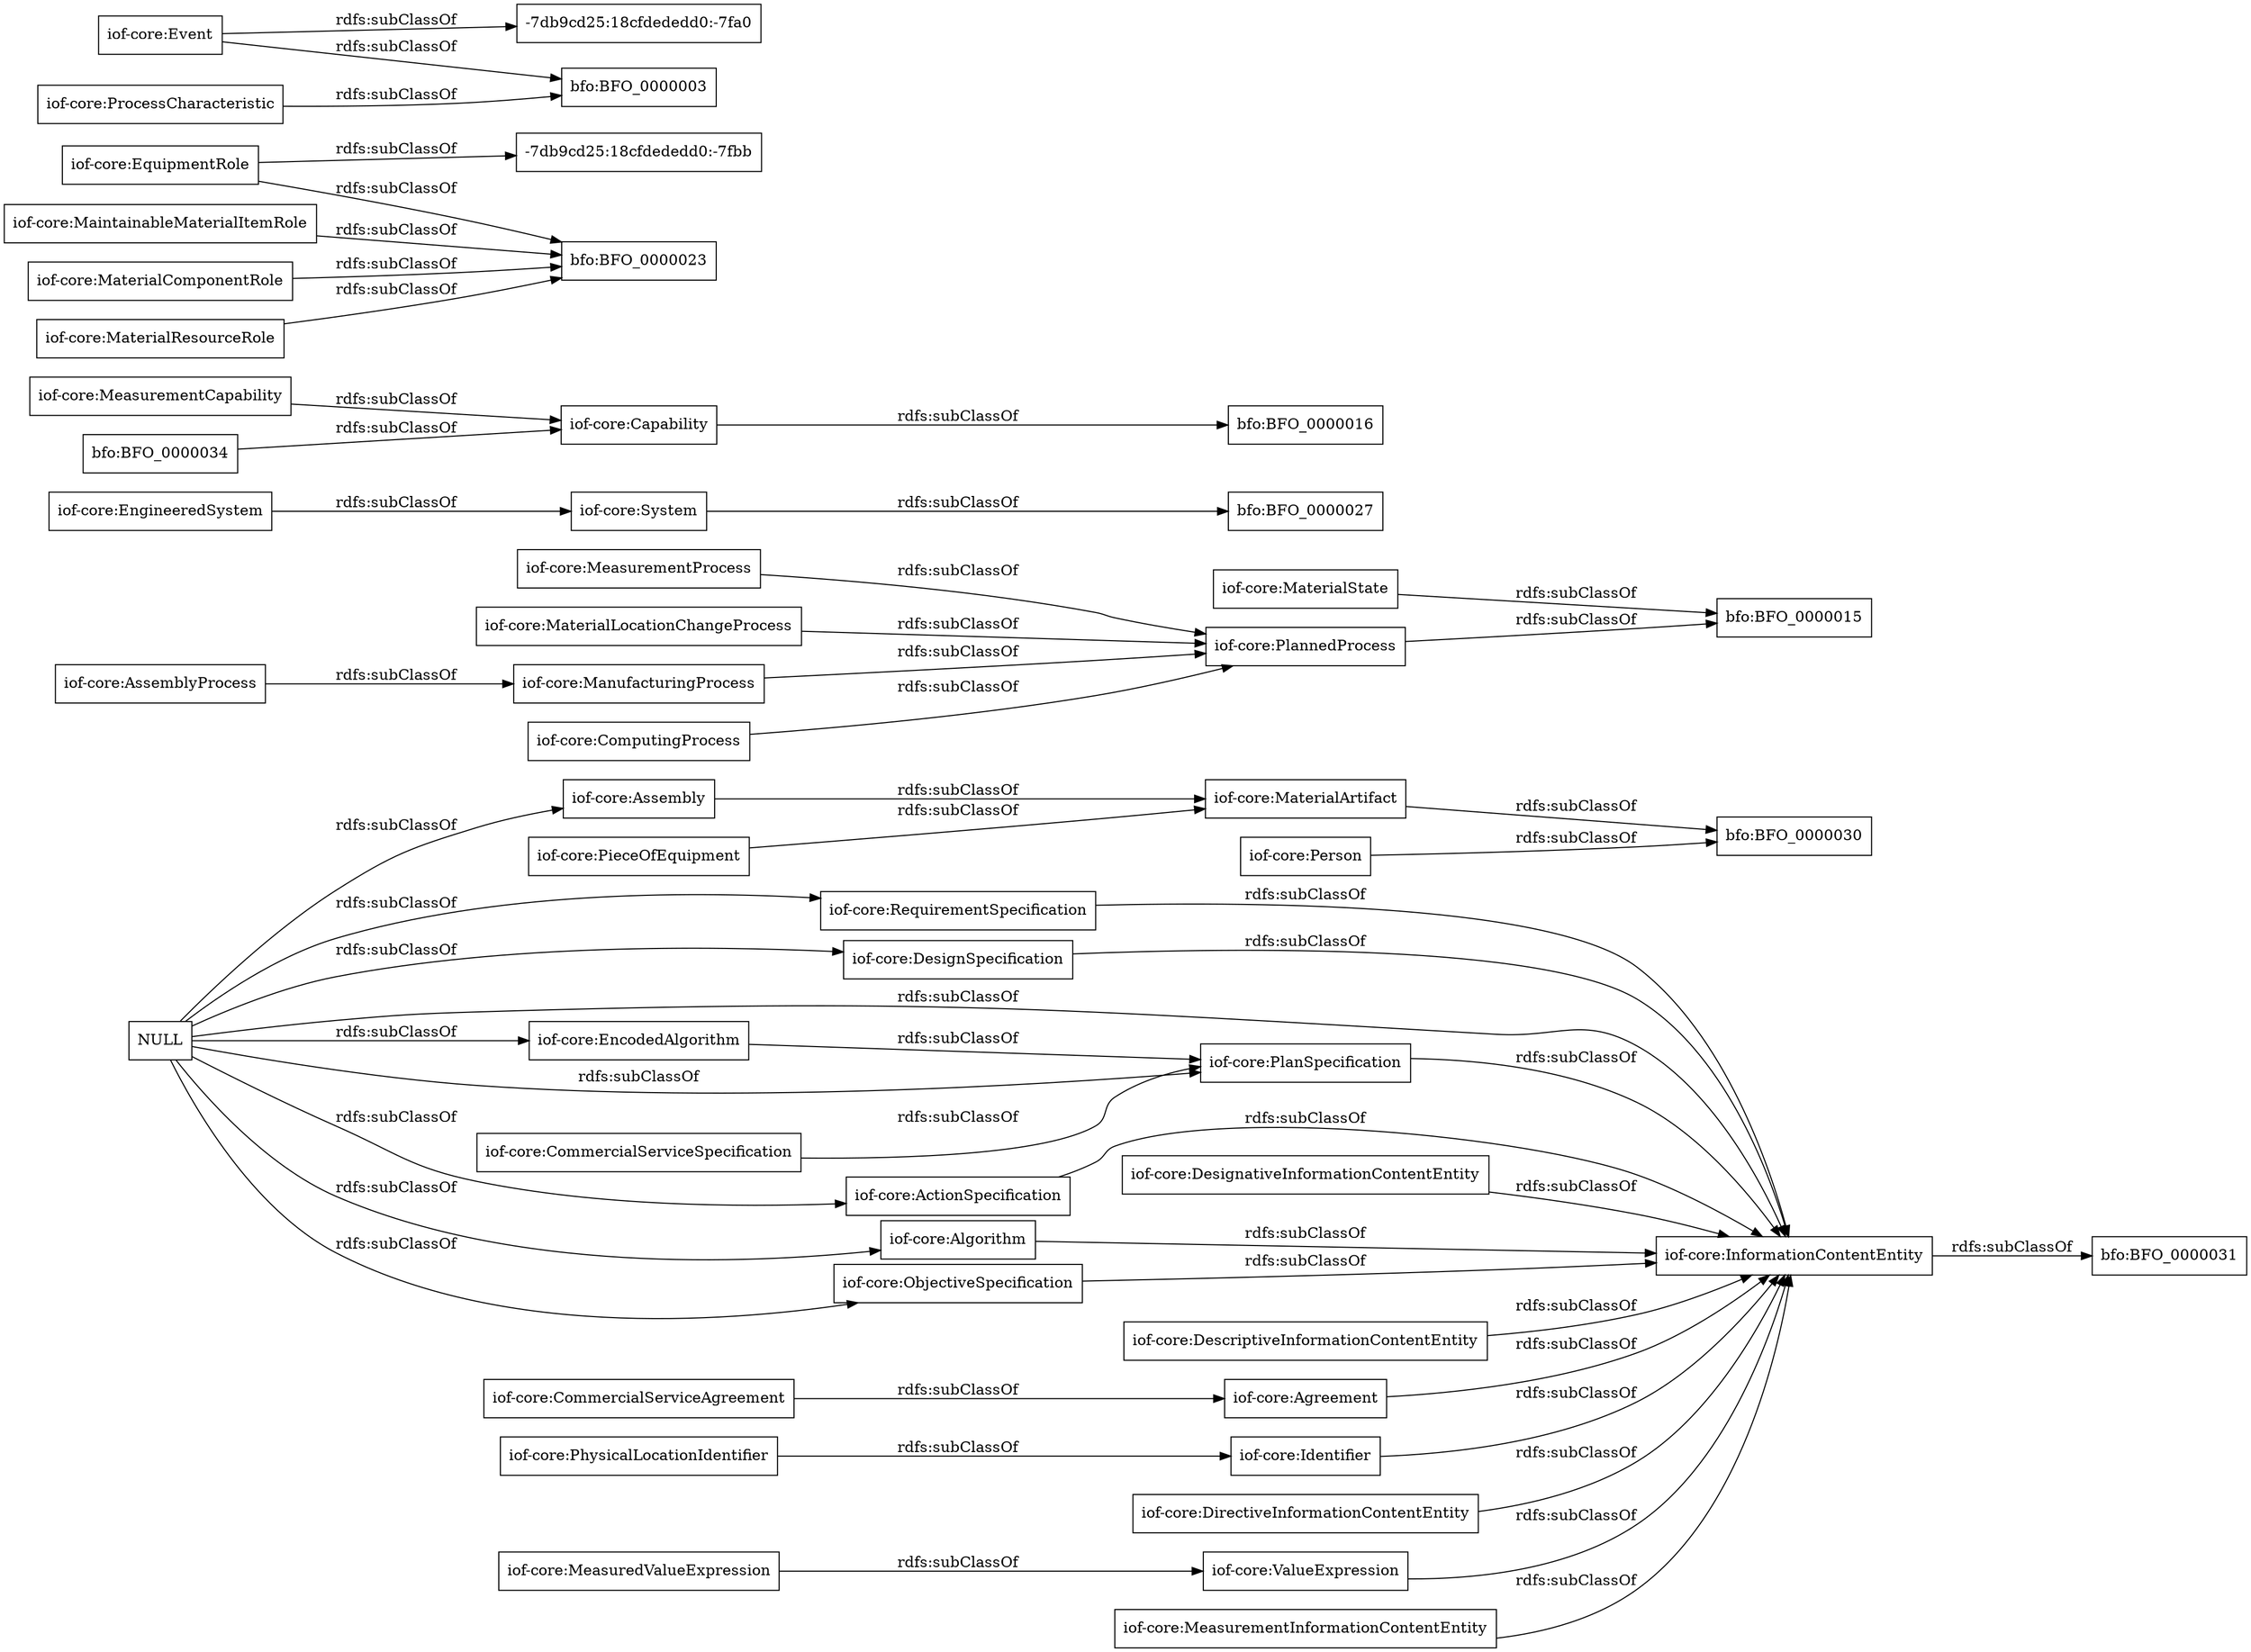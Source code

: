 digraph ar2dtool_diagram { 
rankdir=LR;
size="1000"
node [shape = rectangle, color="black"]; "iof-core:EncodedAlgorithm" "iof-core:MaterialState" "iof-core:RequirementSpecification" "iof-core:MeasuredValueExpression" "iof-core:Agreement" "iof-core:DesignSpecification" "iof-core:System" "iof-core:MeasurementProcess" "iof-core:MeasurementCapability" "iof-core:EquipmentRole" "iof-core:Identifier" "iof-core:Assembly" "iof-core:InformationContentEntity" "iof-core:CommercialServiceSpecification" "iof-core:MaterialArtifact" "iof-core:DirectiveInformationContentEntity" "iof-core:PlanSpecification" "iof-core:MaintainableMaterialItemRole" "iof-core:ActionSpecification" "iof-core:ValueExpression" "iof-core:MaterialComponentRole" "iof-core:MeasurementInformationContentEntity" "-7db9cd25:18cfdededd0:-7fa0" "iof-core:PlannedProcess" "iof-core:Person" "iof-core:PhysicalLocationIdentifier" "iof-core:MaterialResourceRole" "iof-core:MaterialLocationChangeProcess" "iof-core:DesignativeInformationContentEntity" "iof-core:CommercialServiceAgreement" "iof-core:Capability" "iof-core:ManufacturingProcess" "iof-core:DescriptiveInformationContentEntity" "iof-core:Event" "iof-core:AssemblyProcess" "iof-core:PieceOfEquipment" "iof-core:ComputingProcess" "iof-core:Algorithm" "iof-core:ObjectiveSpecification" "iof-core:EngineeredSystem" "iof-core:ProcessCharacteristic" "-7db9cd25:18cfdededd0:-7fbb" ; /*classes style*/
	"iof-core:Capability" -> "bfo:BFO_0000016" [ label = "rdfs:subClassOf" ];
	"iof-core:PlanSpecification" -> "iof-core:InformationContentEntity" [ label = "rdfs:subClassOf" ];
	"iof-core:MeasurementProcess" -> "iof-core:PlannedProcess" [ label = "rdfs:subClassOf" ];
	"iof-core:CommercialServiceAgreement" -> "iof-core:Agreement" [ label = "rdfs:subClassOf" ];
	"iof-core:MaintainableMaterialItemRole" -> "bfo:BFO_0000023" [ label = "rdfs:subClassOf" ];
	"iof-core:MaterialLocationChangeProcess" -> "iof-core:PlannedProcess" [ label = "rdfs:subClassOf" ];
	"iof-core:PhysicalLocationIdentifier" -> "iof-core:Identifier" [ label = "rdfs:subClassOf" ];
	"iof-core:MeasuredValueExpression" -> "iof-core:ValueExpression" [ label = "rdfs:subClassOf" ];
	"iof-core:AssemblyProcess" -> "iof-core:ManufacturingProcess" [ label = "rdfs:subClassOf" ];
	"iof-core:Algorithm" -> "iof-core:InformationContentEntity" [ label = "rdfs:subClassOf" ];
	"iof-core:Person" -> "bfo:BFO_0000030" [ label = "rdfs:subClassOf" ];
	"iof-core:System" -> "bfo:BFO_0000027" [ label = "rdfs:subClassOf" ];
	"iof-core:ActionSpecification" -> "iof-core:InformationContentEntity" [ label = "rdfs:subClassOf" ];
	"iof-core:ManufacturingProcess" -> "iof-core:PlannedProcess" [ label = "rdfs:subClassOf" ];
	"iof-core:CommercialServiceSpecification" -> "iof-core:PlanSpecification" [ label = "rdfs:subClassOf" ];
	"iof-core:EquipmentRole" -> "-7db9cd25:18cfdededd0:-7fbb" [ label = "rdfs:subClassOf" ];
	"iof-core:EquipmentRole" -> "bfo:BFO_0000023" [ label = "rdfs:subClassOf" ];
	"iof-core:InformationContentEntity" -> "bfo:BFO_0000031" [ label = "rdfs:subClassOf" ];
	"iof-core:EngineeredSystem" -> "iof-core:System" [ label = "rdfs:subClassOf" ];
	"iof-core:DirectiveInformationContentEntity" -> "iof-core:InformationContentEntity" [ label = "rdfs:subClassOf" ];
	"iof-core:Assembly" -> "iof-core:MaterialArtifact" [ label = "rdfs:subClassOf" ];
	"bfo:BFO_0000034" -> "iof-core:Capability" [ label = "rdfs:subClassOf" ];
	"iof-core:PieceOfEquipment" -> "iof-core:MaterialArtifact" [ label = "rdfs:subClassOf" ];
	"iof-core:Agreement" -> "iof-core:InformationContentEntity" [ label = "rdfs:subClassOf" ];
	"NULL" -> "iof-core:RequirementSpecification" [ label = "rdfs:subClassOf" ];
	"NULL" -> "iof-core:ActionSpecification" [ label = "rdfs:subClassOf" ];
	"NULL" -> "iof-core:Assembly" [ label = "rdfs:subClassOf" ];
	"NULL" -> "iof-core:InformationContentEntity" [ label = "rdfs:subClassOf" ];
	"NULL" -> "iof-core:DesignSpecification" [ label = "rdfs:subClassOf" ];
	"NULL" -> "iof-core:Algorithm" [ label = "rdfs:subClassOf" ];
	"NULL" -> "iof-core:EncodedAlgorithm" [ label = "rdfs:subClassOf" ];
	"NULL" -> "iof-core:ObjectiveSpecification" [ label = "rdfs:subClassOf" ];
	"NULL" -> "iof-core:PlanSpecification" [ label = "rdfs:subClassOf" ];
	"iof-core:DescriptiveInformationContentEntity" -> "iof-core:InformationContentEntity" [ label = "rdfs:subClassOf" ];
	"iof-core:RequirementSpecification" -> "iof-core:InformationContentEntity" [ label = "rdfs:subClassOf" ];
	"iof-core:MeasurementCapability" -> "iof-core:Capability" [ label = "rdfs:subClassOf" ];
	"iof-core:MaterialArtifact" -> "bfo:BFO_0000030" [ label = "rdfs:subClassOf" ];
	"iof-core:ObjectiveSpecification" -> "iof-core:InformationContentEntity" [ label = "rdfs:subClassOf" ];
	"iof-core:MaterialResourceRole" -> "bfo:BFO_0000023" [ label = "rdfs:subClassOf" ];
	"iof-core:PlannedProcess" -> "bfo:BFO_0000015" [ label = "rdfs:subClassOf" ];
	"iof-core:ProcessCharacteristic" -> "bfo:BFO_0000003" [ label = "rdfs:subClassOf" ];
	"iof-core:DesignSpecification" -> "iof-core:InformationContentEntity" [ label = "rdfs:subClassOf" ];
	"iof-core:Identifier" -> "iof-core:InformationContentEntity" [ label = "rdfs:subClassOf" ];
	"iof-core:MaterialState" -> "bfo:BFO_0000015" [ label = "rdfs:subClassOf" ];
	"iof-core:ValueExpression" -> "iof-core:InformationContentEntity" [ label = "rdfs:subClassOf" ];
	"iof-core:ComputingProcess" -> "iof-core:PlannedProcess" [ label = "rdfs:subClassOf" ];
	"iof-core:Event" -> "-7db9cd25:18cfdededd0:-7fa0" [ label = "rdfs:subClassOf" ];
	"iof-core:Event" -> "bfo:BFO_0000003" [ label = "rdfs:subClassOf" ];
	"iof-core:MaterialComponentRole" -> "bfo:BFO_0000023" [ label = "rdfs:subClassOf" ];
	"iof-core:MeasurementInformationContentEntity" -> "iof-core:InformationContentEntity" [ label = "rdfs:subClassOf" ];
	"iof-core:EncodedAlgorithm" -> "iof-core:PlanSpecification" [ label = "rdfs:subClassOf" ];
	"iof-core:DesignativeInformationContentEntity" -> "iof-core:InformationContentEntity" [ label = "rdfs:subClassOf" ];

}
